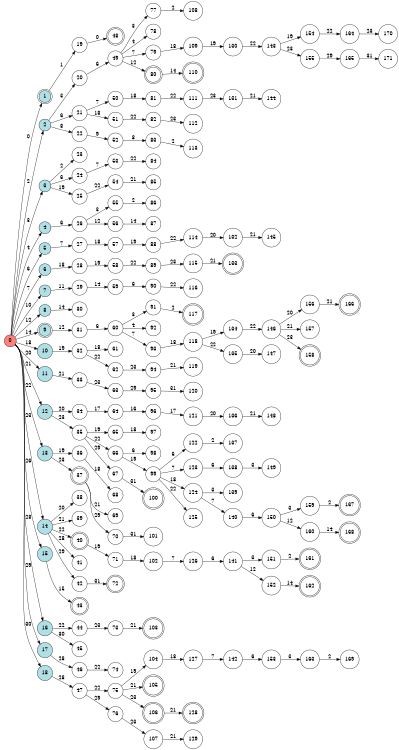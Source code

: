 digraph APTA {
__start0 [label="" shape="none"];

rankdir=LR;
size="8,5";

s0 [style="filled", color="black", fillcolor="#ff817b" shape="circle", label="0"];
s1 [style="rounded,filled", color="black", fillcolor="powderblue" shape="doublecircle", label="1"];
s2 [style="filled", color="black", fillcolor="powderblue" shape="circle", label="2"];
s3 [style="filled", color="black", fillcolor="powderblue" shape="circle", label="3"];
s4 [style="filled", color="black", fillcolor="powderblue" shape="circle", label="4"];
s5 [style="filled", color="black", fillcolor="powderblue" shape="circle", label="5"];
s6 [style="filled", color="black", fillcolor="powderblue" shape="circle", label="6"];
s7 [style="filled", color="black", fillcolor="powderblue" shape="circle", label="7"];
s8 [style="filled", color="black", fillcolor="powderblue" shape="circle", label="8"];
s9 [style="rounded,filled", color="black", fillcolor="powderblue" shape="doublecircle", label="9"];
s10 [style="filled", color="black", fillcolor="powderblue" shape="circle", label="10"];
s11 [style="filled", color="black", fillcolor="powderblue" shape="circle", label="11"];
s12 [style="filled", color="black", fillcolor="powderblue" shape="circle", label="12"];
s13 [style="filled", color="black", fillcolor="powderblue" shape="circle", label="13"];
s14 [style="filled", color="black", fillcolor="powderblue" shape="circle", label="14"];
s15 [style="filled", color="black", fillcolor="powderblue" shape="circle", label="15"];
s16 [style="filled", color="black", fillcolor="powderblue" shape="circle", label="16"];
s17 [style="filled", color="black", fillcolor="powderblue" shape="circle", label="17"];
s18 [style="filled", color="black", fillcolor="powderblue" shape="circle", label="18"];
s19 [style="filled", color="black", fillcolor="white" shape="circle", label="19"];
s20 [style="filled", color="black", fillcolor="white" shape="circle", label="20"];
s21 [style="filled", color="black", fillcolor="white" shape="circle", label="21"];
s22 [style="filled", color="black", fillcolor="white" shape="circle", label="22"];
s23 [style="filled", color="black", fillcolor="white" shape="circle", label="23"];
s24 [style="filled", color="black", fillcolor="white" shape="circle", label="24"];
s25 [style="filled", color="black", fillcolor="white" shape="circle", label="25"];
s26 [style="filled", color="black", fillcolor="white" shape="circle", label="26"];
s27 [style="filled", color="black", fillcolor="white" shape="circle", label="27"];
s28 [style="filled", color="black", fillcolor="white" shape="circle", label="28"];
s29 [style="filled", color="black", fillcolor="white" shape="circle", label="29"];
s30 [style="filled", color="black", fillcolor="white" shape="circle", label="30"];
s31 [style="filled", color="black", fillcolor="white" shape="circle", label="31"];
s32 [style="filled", color="black", fillcolor="white" shape="circle", label="32"];
s33 [style="filled", color="black", fillcolor="white" shape="circle", label="33"];
s34 [style="filled", color="black", fillcolor="white" shape="circle", label="34"];
s35 [style="filled", color="black", fillcolor="white" shape="circle", label="35"];
s36 [style="filled", color="black", fillcolor="white" shape="circle", label="36"];
s37 [style="rounded,filled", color="black", fillcolor="white" shape="doublecircle", label="37"];
s38 [style="filled", color="black", fillcolor="white" shape="circle", label="38"];
s39 [style="filled", color="black", fillcolor="white" shape="circle", label="39"];
s40 [style="rounded,filled", color="black", fillcolor="white" shape="doublecircle", label="40"];
s41 [style="filled", color="black", fillcolor="white" shape="circle", label="41"];
s42 [style="filled", color="black", fillcolor="white" shape="circle", label="42"];
s43 [style="rounded,filled", color="black", fillcolor="white" shape="doublecircle", label="43"];
s44 [style="filled", color="black", fillcolor="white" shape="circle", label="44"];
s45 [style="filled", color="black", fillcolor="white" shape="circle", label="45"];
s46 [style="filled", color="black", fillcolor="white" shape="circle", label="46"];
s47 [style="filled", color="black", fillcolor="white" shape="circle", label="47"];
s48 [style="rounded,filled", color="black", fillcolor="white" shape="doublecircle", label="48"];
s49 [style="filled", color="black", fillcolor="white" shape="circle", label="49"];
s50 [style="filled", color="black", fillcolor="white" shape="circle", label="50"];
s51 [style="filled", color="black", fillcolor="white" shape="circle", label="51"];
s52 [style="filled", color="black", fillcolor="white" shape="circle", label="52"];
s53 [style="filled", color="black", fillcolor="white" shape="circle", label="53"];
s54 [style="filled", color="black", fillcolor="white" shape="circle", label="54"];
s55 [style="filled", color="black", fillcolor="white" shape="circle", label="55"];
s56 [style="filled", color="black", fillcolor="white" shape="circle", label="56"];
s57 [style="filled", color="black", fillcolor="white" shape="circle", label="57"];
s58 [style="filled", color="black", fillcolor="white" shape="circle", label="58"];
s59 [style="filled", color="black", fillcolor="white" shape="circle", label="59"];
s60 [style="filled", color="black", fillcolor="white" shape="circle", label="60"];
s61 [style="filled", color="black", fillcolor="white" shape="circle", label="61"];
s62 [style="filled", color="black", fillcolor="white" shape="circle", label="62"];
s63 [style="filled", color="black", fillcolor="white" shape="circle", label="63"];
s64 [style="filled", color="black", fillcolor="white" shape="circle", label="64"];
s65 [style="filled", color="black", fillcolor="white" shape="circle", label="65"];
s66 [style="filled", color="black", fillcolor="white" shape="circle", label="66"];
s67 [style="filled", color="black", fillcolor="white" shape="circle", label="67"];
s68 [style="filled", color="black", fillcolor="white" shape="circle", label="68"];
s69 [style="filled", color="black", fillcolor="white" shape="circle", label="69"];
s70 [style="filled", color="black", fillcolor="white" shape="circle", label="70"];
s71 [style="filled", color="black", fillcolor="white" shape="circle", label="71"];
s72 [style="rounded,filled", color="black", fillcolor="white" shape="doublecircle", label="72"];
s73 [style="filled", color="black", fillcolor="white" shape="circle", label="73"];
s74 [style="filled", color="black", fillcolor="white" shape="circle", label="74"];
s75 [style="filled", color="black", fillcolor="white" shape="circle", label="75"];
s76 [style="filled", color="black", fillcolor="white" shape="circle", label="76"];
s77 [style="filled", color="black", fillcolor="white" shape="circle", label="77"];
s78 [style="filled", color="black", fillcolor="white" shape="circle", label="78"];
s79 [style="filled", color="black", fillcolor="white" shape="circle", label="79"];
s80 [style="rounded,filled", color="black", fillcolor="white" shape="doublecircle", label="80"];
s81 [style="filled", color="black", fillcolor="white" shape="circle", label="81"];
s82 [style="filled", color="black", fillcolor="white" shape="circle", label="82"];
s83 [style="filled", color="black", fillcolor="white" shape="circle", label="83"];
s84 [style="filled", color="black", fillcolor="white" shape="circle", label="84"];
s85 [style="filled", color="black", fillcolor="white" shape="circle", label="85"];
s86 [style="filled", color="black", fillcolor="white" shape="circle", label="86"];
s87 [style="filled", color="black", fillcolor="white" shape="circle", label="87"];
s88 [style="filled", color="black", fillcolor="white" shape="circle", label="88"];
s89 [style="filled", color="black", fillcolor="white" shape="circle", label="89"];
s90 [style="filled", color="black", fillcolor="white" shape="circle", label="90"];
s91 [style="filled", color="black", fillcolor="white" shape="circle", label="91"];
s92 [style="filled", color="black", fillcolor="white" shape="circle", label="92"];
s93 [style="filled", color="black", fillcolor="white" shape="circle", label="93"];
s94 [style="filled", color="black", fillcolor="white" shape="circle", label="94"];
s95 [style="filled", color="black", fillcolor="white" shape="circle", label="95"];
s96 [style="filled", color="black", fillcolor="white" shape="circle", label="96"];
s97 [style="filled", color="black", fillcolor="white" shape="circle", label="97"];
s98 [style="filled", color="black", fillcolor="white" shape="circle", label="98"];
s99 [style="filled", color="black", fillcolor="white" shape="circle", label="99"];
s100 [style="rounded,filled", color="black", fillcolor="white" shape="doublecircle", label="100"];
s101 [style="filled", color="black", fillcolor="white" shape="circle", label="101"];
s102 [style="filled", color="black", fillcolor="white" shape="circle", label="102"];
s103 [style="rounded,filled", color="black", fillcolor="white" shape="doublecircle", label="103"];
s104 [style="filled", color="black", fillcolor="white" shape="circle", label="104"];
s105 [style="rounded,filled", color="black", fillcolor="white" shape="doublecircle", label="105"];
s106 [style="rounded,filled", color="black", fillcolor="white" shape="doublecircle", label="106"];
s107 [style="filled", color="black", fillcolor="white" shape="circle", label="107"];
s108 [style="filled", color="black", fillcolor="white" shape="circle", label="108"];
s109 [style="filled", color="black", fillcolor="white" shape="circle", label="109"];
s110 [style="rounded,filled", color="black", fillcolor="white" shape="doublecircle", label="110"];
s111 [style="filled", color="black", fillcolor="white" shape="circle", label="111"];
s112 [style="filled", color="black", fillcolor="white" shape="circle", label="112"];
s113 [style="filled", color="black", fillcolor="white" shape="circle", label="113"];
s114 [style="filled", color="black", fillcolor="white" shape="circle", label="114"];
s115 [style="filled", color="black", fillcolor="white" shape="circle", label="115"];
s116 [style="filled", color="black", fillcolor="white" shape="circle", label="116"];
s117 [style="rounded,filled", color="black", fillcolor="white" shape="doublecircle", label="117"];
s118 [style="filled", color="black", fillcolor="white" shape="circle", label="118"];
s119 [style="filled", color="black", fillcolor="white" shape="circle", label="119"];
s120 [style="filled", color="black", fillcolor="white" shape="circle", label="120"];
s121 [style="filled", color="black", fillcolor="white" shape="circle", label="121"];
s122 [style="filled", color="black", fillcolor="white" shape="circle", label="122"];
s123 [style="filled", color="black", fillcolor="white" shape="circle", label="123"];
s124 [style="filled", color="black", fillcolor="white" shape="circle", label="124"];
s125 [style="filled", color="black", fillcolor="white" shape="circle", label="125"];
s126 [style="filled", color="black", fillcolor="white" shape="circle", label="126"];
s127 [style="filled", color="black", fillcolor="white" shape="circle", label="127"];
s128 [style="rounded,filled", color="black", fillcolor="white" shape="doublecircle", label="128"];
s129 [style="filled", color="black", fillcolor="white" shape="circle", label="129"];
s130 [style="filled", color="black", fillcolor="white" shape="circle", label="130"];
s131 [style="filled", color="black", fillcolor="white" shape="circle", label="131"];
s132 [style="filled", color="black", fillcolor="white" shape="circle", label="132"];
s133 [style="rounded,filled", color="black", fillcolor="white" shape="doublecircle", label="133"];
s134 [style="filled", color="black", fillcolor="white" shape="circle", label="134"];
s135 [style="filled", color="black", fillcolor="white" shape="circle", label="135"];
s136 [style="filled", color="black", fillcolor="white" shape="circle", label="136"];
s137 [style="filled", color="black", fillcolor="white" shape="circle", label="137"];
s138 [style="filled", color="black", fillcolor="white" shape="circle", label="138"];
s139 [style="filled", color="black", fillcolor="white" shape="circle", label="139"];
s140 [style="filled", color="black", fillcolor="white" shape="circle", label="140"];
s141 [style="filled", color="black", fillcolor="white" shape="circle", label="141"];
s142 [style="filled", color="black", fillcolor="white" shape="circle", label="142"];
s143 [style="filled", color="black", fillcolor="white" shape="circle", label="143"];
s144 [style="filled", color="black", fillcolor="white" shape="circle", label="144"];
s145 [style="filled", color="black", fillcolor="white" shape="circle", label="145"];
s146 [style="filled", color="black", fillcolor="white" shape="circle", label="146"];
s147 [style="filled", color="black", fillcolor="white" shape="circle", label="147"];
s148 [style="filled", color="black", fillcolor="white" shape="circle", label="148"];
s149 [style="filled", color="black", fillcolor="white" shape="circle", label="149"];
s150 [style="filled", color="black", fillcolor="white" shape="circle", label="150"];
s151 [style="filled", color="black", fillcolor="white" shape="circle", label="151"];
s152 [style="filled", color="black", fillcolor="white" shape="circle", label="152"];
s153 [style="filled", color="black", fillcolor="white" shape="circle", label="153"];
s154 [style="filled", color="black", fillcolor="white" shape="circle", label="154"];
s155 [style="filled", color="black", fillcolor="white" shape="circle", label="155"];
s156 [style="filled", color="black", fillcolor="white" shape="circle", label="156"];
s157 [style="filled", color="black", fillcolor="white" shape="circle", label="157"];
s158 [style="rounded,filled", color="black", fillcolor="white" shape="doublecircle", label="158"];
s159 [style="filled", color="black", fillcolor="white" shape="circle", label="159"];
s160 [style="filled", color="black", fillcolor="white" shape="circle", label="160"];
s161 [style="rounded,filled", color="black", fillcolor="white" shape="doublecircle", label="161"];
s162 [style="rounded,filled", color="black", fillcolor="white" shape="doublecircle", label="162"];
s163 [style="filled", color="black", fillcolor="white" shape="circle", label="163"];
s164 [style="filled", color="black", fillcolor="white" shape="circle", label="164"];
s165 [style="filled", color="black", fillcolor="white" shape="circle", label="165"];
s166 [style="rounded,filled", color="black", fillcolor="white" shape="doublecircle", label="166"];
s167 [style="rounded,filled", color="black", fillcolor="white" shape="doublecircle", label="167"];
s168 [style="rounded,filled", color="black", fillcolor="white" shape="doublecircle", label="168"];
s169 [style="filled", color="black", fillcolor="white" shape="circle", label="169"];
s170 [style="filled", color="black", fillcolor="white" shape="circle", label="170"];
s171 [style="filled", color="black", fillcolor="white" shape="circle", label="171"];
s0 -> s1 [label="0"];
s0 -> s2 [label="2"];
s0 -> s3 [label="3"];
s0 -> s4 [label="4"];
s0 -> s5 [label="6"];
s0 -> s6 [label="7"];
s0 -> s7 [label="10"];
s0 -> s8 [label="12"];
s0 -> s9 [label="14"];
s0 -> s10 [label="18"];
s0 -> s11 [label="20"];
s0 -> s12 [label="21"];
s0 -> s13 [label="22"];
s0 -> s14 [label="23"];
s0 -> s15 [label="26"];
s0 -> s16 [label="28"];
s0 -> s17 [label="29"];
s0 -> s18 [label="30"];
s1 -> s19 [label="1"];
s2 -> s20 [label="3"];
s2 -> s21 [label="6"];
s2 -> s22 [label="8"];
s3 -> s23 [label="2"];
s3 -> s24 [label="6"];
s3 -> s25 [label="19"];
s4 -> s26 [label="6"];
s5 -> s27 [label="7"];
s6 -> s28 [label="18"];
s7 -> s29 [label="11"];
s8 -> s30 [label="14"];
s9 -> s31 [label="12"];
s10 -> s32 [label="19"];
s11 -> s33 [label="21"];
s12 -> s34 [label="20"];
s12 -> s35 [label="23"];
s13 -> s36 [label="19"];
s13 -> s37 [label="23"];
s14 -> s38 [label="20"];
s14 -> s39 [label="21"];
s14 -> s40 [label="22"];
s14 -> s41 [label="28"];
s14 -> s42 [label="29"];
s15 -> s43 [label="15"];
s16 -> s44 [label="22"];
s16 -> s45 [label="30"];
s17 -> s46 [label="28"];
s18 -> s47 [label="28"];
s19 -> s48 [label="0"];
s20 -> s49 [label="6"];
s21 -> s50 [label="7"];
s21 -> s51 [label="18"];
s22 -> s52 [label="9"];
s24 -> s53 [label="7"];
s25 -> s54 [label="22"];
s26 -> s55 [label="3"];
s26 -> s56 [label="12"];
s27 -> s57 [label="18"];
s28 -> s58 [label="19"];
s29 -> s59 [label="14"];
s31 -> s60 [label="6"];
s32 -> s61 [label="18"];
s32 -> s62 [label="22"];
s33 -> s63 [label="23"];
s34 -> s64 [label="17"];
s35 -> s65 [label="19"];
s35 -> s66 [label="22"];
s35 -> s67 [label="29"];
s36 -> s68 [label="18"];
s37 -> s69 [label="21"];
s37 -> s70 [label="29"];
s40 -> s71 [label="19"];
s42 -> s72 [label="31"];
s44 -> s73 [label="23"];
s46 -> s74 [label="22"];
s47 -> s75 [label="22"];
s47 -> s76 [label="29"];
s49 -> s77 [label="3"];
s49 -> s78 [label="4"];
s49 -> s79 [label="7"];
s49 -> s80 [label="12"];
s50 -> s81 [label="18"];
s51 -> s82 [label="22"];
s52 -> s83 [label="8"];
s53 -> s84 [label="22"];
s54 -> s85 [label="21"];
s55 -> s86 [label="2"];
s56 -> s87 [label="14"];
s57 -> s88 [label="19"];
s58 -> s89 [label="22"];
s59 -> s90 [label="6"];
s60 -> s91 [label="3"];
s60 -> s92 [label="4"];
s60 -> s93 [label="7"];
s62 -> s94 [label="23"];
s63 -> s95 [label="29"];
s64 -> s96 [label="16"];
s65 -> s97 [label="18"];
s66 -> s98 [label="6"];
s66 -> s99 [label="19"];
s67 -> s100 [label="31"];
s70 -> s101 [label="31"];
s71 -> s102 [label="18"];
s73 -> s103 [label="21"];
s75 -> s104 [label="19"];
s75 -> s105 [label="21"];
s75 -> s106 [label="23"];
s76 -> s107 [label="23"];
s77 -> s108 [label="2"];
s79 -> s109 [label="18"];
s80 -> s110 [label="14"];
s81 -> s111 [label="22"];
s82 -> s112 [label="23"];
s83 -> s113 [label="2"];
s88 -> s114 [label="22"];
s89 -> s115 [label="23"];
s90 -> s116 [label="22"];
s91 -> s117 [label="2"];
s93 -> s118 [label="18"];
s94 -> s119 [label="21"];
s95 -> s120 [label="31"];
s96 -> s121 [label="17"];
s99 -> s122 [label="6"];
s99 -> s123 [label="7"];
s99 -> s124 [label="18"];
s99 -> s125 [label="22"];
s102 -> s126 [label="7"];
s104 -> s127 [label="18"];
s106 -> s128 [label="21"];
s107 -> s129 [label="21"];
s109 -> s130 [label="19"];
s111 -> s131 [label="23"];
s114 -> s132 [label="20"];
s115 -> s133 [label="21"];
s118 -> s134 [label="19"];
s118 -> s135 [label="22"];
s121 -> s136 [label="20"];
s122 -> s137 [label="2"];
s123 -> s138 [label="6"];
s124 -> s139 [label="3"];
s124 -> s140 [label="7"];
s126 -> s141 [label="6"];
s127 -> s142 [label="7"];
s130 -> s143 [label="22"];
s131 -> s144 [label="21"];
s132 -> s145 [label="21"];
s134 -> s146 [label="22"];
s135 -> s147 [label="20"];
s136 -> s148 [label="21"];
s138 -> s149 [label="3"];
s140 -> s150 [label="6"];
s141 -> s151 [label="3"];
s141 -> s152 [label="12"];
s142 -> s153 [label="6"];
s143 -> s154 [label="19"];
s143 -> s155 [label="23"];
s146 -> s156 [label="20"];
s146 -> s157 [label="21"];
s146 -> s158 [label="23"];
s150 -> s159 [label="3"];
s150 -> s160 [label="12"];
s151 -> s161 [label="2"];
s152 -> s162 [label="14"];
s153 -> s163 [label="3"];
s154 -> s164 [label="22"];
s155 -> s165 [label="29"];
s156 -> s166 [label="21"];
s159 -> s167 [label="2"];
s160 -> s168 [label="14"];
s163 -> s169 [label="2"];
s164 -> s170 [label="23"];
s165 -> s171 [label="31"];

}